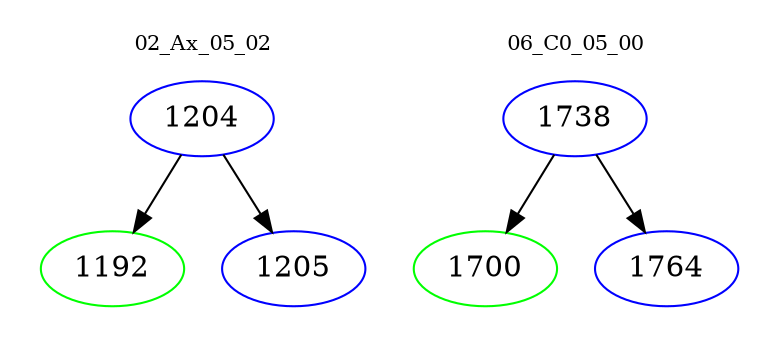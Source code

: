 digraph{
subgraph cluster_0 {
color = white
label = "02_Ax_05_02";
fontsize=10;
T0_1204 [label="1204", color="blue"]
T0_1204 -> T0_1192 [color="black"]
T0_1192 [label="1192", color="green"]
T0_1204 -> T0_1205 [color="black"]
T0_1205 [label="1205", color="blue"]
}
subgraph cluster_1 {
color = white
label = "06_C0_05_00";
fontsize=10;
T1_1738 [label="1738", color="blue"]
T1_1738 -> T1_1700 [color="black"]
T1_1700 [label="1700", color="green"]
T1_1738 -> T1_1764 [color="black"]
T1_1764 [label="1764", color="blue"]
}
}
